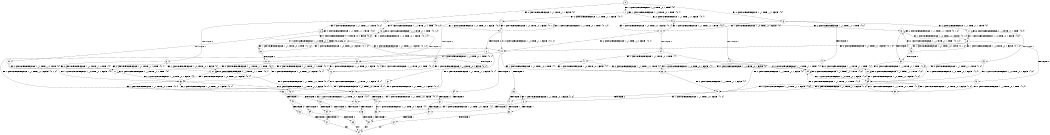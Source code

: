 digraph BCG {
size = "7, 10.5";
center = TRUE;
node [shape = circle];
0 [peripheries = 2];
0 -> 1 [label = "EX !1 !ATOMIC_EXCH_BRANCH (1, +0, TRUE, +0, 1, TRUE) !{0}"];
0 -> 2 [label = "EX !2 !ATOMIC_EXCH_BRANCH (1, +1, TRUE, +1, 1, FALSE) !{0}"];
0 -> 3 [label = "EX !0 !ATOMIC_EXCH_BRANCH (1, +1, TRUE, +1, 1, FALSE) !{0}"];
1 -> 4 [label = "EX !2 !ATOMIC_EXCH_BRANCH (1, +1, TRUE, +1, 1, FALSE) !{0, 1}"];
1 -> 5 [label = "EX !0 !ATOMIC_EXCH_BRANCH (1, +1, TRUE, +1, 1, FALSE) !{0, 1}"];
1 -> 1 [label = "EX !1 !ATOMIC_EXCH_BRANCH (1, +0, TRUE, +0, 1, TRUE) !{0, 1}"];
2 -> 6 [label = "TERMINATE !2"];
2 -> 7 [label = "EX !1 !ATOMIC_EXCH_BRANCH (1, +0, TRUE, +0, 1, FALSE) !{0, 2}"];
2 -> 8 [label = "EX !0 !ATOMIC_EXCH_BRANCH (1, +1, TRUE, +1, 1, TRUE) !{0, 2}"];
3 -> 9 [label = "TERMINATE !0"];
3 -> 10 [label = "EX !1 !ATOMIC_EXCH_BRANCH (1, +0, TRUE, +0, 1, FALSE) !{0}"];
3 -> 11 [label = "EX !2 !ATOMIC_EXCH_BRANCH (1, +1, TRUE, +1, 1, TRUE) !{0}"];
4 -> 12 [label = "TERMINATE !2"];
4 -> 13 [label = "EX !0 !ATOMIC_EXCH_BRANCH (1, +1, TRUE, +1, 1, TRUE) !{0, 1, 2}"];
4 -> 7 [label = "EX !1 !ATOMIC_EXCH_BRANCH (1, +0, TRUE, +0, 1, FALSE) !{0, 1, 2}"];
5 -> 14 [label = "TERMINATE !0"];
5 -> 15 [label = "EX !2 !ATOMIC_EXCH_BRANCH (1, +1, TRUE, +1, 1, TRUE) !{0, 1}"];
5 -> 10 [label = "EX !1 !ATOMIC_EXCH_BRANCH (1, +0, TRUE, +0, 1, FALSE) !{0, 1}"];
6 -> 16 [label = "EX !1 !ATOMIC_EXCH_BRANCH (1, +0, TRUE, +0, 1, FALSE) !{0}"];
6 -> 17 [label = "EX !0 !ATOMIC_EXCH_BRANCH (1, +1, TRUE, +1, 1, TRUE) !{0}"];
7 -> 18 [label = "TERMINATE !2"];
7 -> 19 [label = "EX !0 !ATOMIC_EXCH_BRANCH (1, +1, TRUE, +1, 1, FALSE) !{0, 1, 2}"];
7 -> 4 [label = "EX !1 !ATOMIC_EXCH_BRANCH (1, +1, TRUE, +0, 1, TRUE) !{0, 1, 2}"];
8 -> 20 [label = "TERMINATE !2"];
8 -> 21 [label = "EX !1 !ATOMIC_EXCH_BRANCH (1, +0, TRUE, +0, 1, FALSE) !{0, 2}"];
8 -> 8 [label = "EX !0 !ATOMIC_EXCH_BRANCH (1, +1, TRUE, +1, 1, TRUE) !{0, 2}"];
9 -> 22 [label = "EX !2 !ATOMIC_EXCH_BRANCH (1, +1, TRUE, +1, 1, TRUE) !{1}"];
9 -> 23 [label = "EX !1 !ATOMIC_EXCH_BRANCH (1, +0, TRUE, +0, 1, FALSE) !{1}"];
10 -> 24 [label = "TERMINATE !0"];
10 -> 19 [label = "EX !2 !ATOMIC_EXCH_BRANCH (1, +1, TRUE, +1, 1, FALSE) !{0, 1}"];
10 -> 5 [label = "EX !1 !ATOMIC_EXCH_BRANCH (1, +1, TRUE, +0, 1, TRUE) !{0, 1}"];
11 -> 25 [label = "TERMINATE !0"];
11 -> 26 [label = "EX !1 !ATOMIC_EXCH_BRANCH (1, +0, TRUE, +0, 1, FALSE) !{0, 2}"];
11 -> 11 [label = "EX !2 !ATOMIC_EXCH_BRANCH (1, +1, TRUE, +1, 1, TRUE) !{0, 2}"];
12 -> 27 [label = "EX !0 !ATOMIC_EXCH_BRANCH (1, +1, TRUE, +1, 1, TRUE) !{0, 1}"];
12 -> 16 [label = "EX !1 !ATOMIC_EXCH_BRANCH (1, +0, TRUE, +0, 1, FALSE) !{0, 1}"];
13 -> 28 [label = "TERMINATE !2"];
13 -> 21 [label = "EX !1 !ATOMIC_EXCH_BRANCH (1, +0, TRUE, +0, 1, FALSE) !{0, 1, 2}"];
13 -> 13 [label = "EX !0 !ATOMIC_EXCH_BRANCH (1, +1, TRUE, +1, 1, TRUE) !{0, 1, 2}"];
14 -> 29 [label = "EX !2 !ATOMIC_EXCH_BRANCH (1, +1, TRUE, +1, 1, TRUE) !{1}"];
14 -> 23 [label = "EX !1 !ATOMIC_EXCH_BRANCH (1, +0, TRUE, +0, 1, FALSE) !{1}"];
15 -> 30 [label = "TERMINATE !0"];
15 -> 15 [label = "EX !2 !ATOMIC_EXCH_BRANCH (1, +1, TRUE, +1, 1, TRUE) !{0, 1, 2}"];
15 -> 26 [label = "EX !1 !ATOMIC_EXCH_BRANCH (1, +0, TRUE, +0, 1, FALSE) !{0, 1, 2}"];
16 -> 31 [label = "EX !0 !ATOMIC_EXCH_BRANCH (1, +1, TRUE, +1, 1, FALSE) !{0, 1}"];
16 -> 32 [label = "EX !1 !ATOMIC_EXCH_BRANCH (1, +1, TRUE, +0, 1, TRUE) !{0, 1}"];
17 -> 33 [label = "EX !1 !ATOMIC_EXCH_BRANCH (1, +0, TRUE, +0, 1, FALSE) !{0}"];
17 -> 17 [label = "EX !0 !ATOMIC_EXCH_BRANCH (1, +1, TRUE, +1, 1, TRUE) !{0}"];
18 -> 31 [label = "EX !0 !ATOMIC_EXCH_BRANCH (1, +1, TRUE, +1, 1, FALSE) !{0, 1}"];
18 -> 32 [label = "EX !1 !ATOMIC_EXCH_BRANCH (1, +1, TRUE, +0, 1, TRUE) !{0, 1}"];
19 -> 34 [label = "TERMINATE !2"];
19 -> 35 [label = "TERMINATE !0"];
19 -> 36 [label = "EX !1 !ATOMIC_EXCH_BRANCH (1, +1, TRUE, +0, 1, FALSE) !{0, 1, 2}"];
20 -> 33 [label = "EX !1 !ATOMIC_EXCH_BRANCH (1, +0, TRUE, +0, 1, FALSE) !{0}"];
20 -> 17 [label = "EX !0 !ATOMIC_EXCH_BRANCH (1, +1, TRUE, +1, 1, TRUE) !{0}"];
21 -> 37 [label = "TERMINATE !2"];
21 -> 38 [label = "EX !1 !ATOMIC_EXCH_BRANCH (1, +1, TRUE, +0, 1, TRUE) !{0, 1, 2}"];
21 -> 19 [label = "EX !0 !ATOMIC_EXCH_BRANCH (1, +1, TRUE, +1, 1, FALSE) !{0, 1, 2}"];
22 -> 39 [label = "EX !1 !ATOMIC_EXCH_BRANCH (1, +0, TRUE, +0, 1, FALSE) !{1, 2}"];
22 -> 22 [label = "EX !2 !ATOMIC_EXCH_BRANCH (1, +1, TRUE, +1, 1, TRUE) !{1, 2}"];
23 -> 40 [label = "EX !2 !ATOMIC_EXCH_BRANCH (1, +1, TRUE, +1, 1, FALSE) !{1}"];
23 -> 41 [label = "EX !1 !ATOMIC_EXCH_BRANCH (1, +1, TRUE, +0, 1, TRUE) !{1}"];
24 -> 40 [label = "EX !2 !ATOMIC_EXCH_BRANCH (1, +1, TRUE, +1, 1, FALSE) !{1}"];
24 -> 41 [label = "EX !1 !ATOMIC_EXCH_BRANCH (1, +1, TRUE, +0, 1, TRUE) !{1}"];
25 -> 39 [label = "EX !1 !ATOMIC_EXCH_BRANCH (1, +0, TRUE, +0, 1, FALSE) !{1, 2}"];
25 -> 22 [label = "EX !2 !ATOMIC_EXCH_BRANCH (1, +1, TRUE, +1, 1, TRUE) !{1, 2}"];
26 -> 42 [label = "TERMINATE !0"];
26 -> 19 [label = "EX !2 !ATOMIC_EXCH_BRANCH (1, +1, TRUE, +1, 1, FALSE) !{0, 1, 2}"];
26 -> 43 [label = "EX !1 !ATOMIC_EXCH_BRANCH (1, +1, TRUE, +0, 1, TRUE) !{0, 1, 2}"];
27 -> 33 [label = "EX !1 !ATOMIC_EXCH_BRANCH (1, +0, TRUE, +0, 1, FALSE) !{0, 1}"];
27 -> 27 [label = "EX !0 !ATOMIC_EXCH_BRANCH (1, +1, TRUE, +1, 1, TRUE) !{0, 1}"];
28 -> 33 [label = "EX !1 !ATOMIC_EXCH_BRANCH (1, +0, TRUE, +0, 1, FALSE) !{0, 1}"];
28 -> 27 [label = "EX !0 !ATOMIC_EXCH_BRANCH (1, +1, TRUE, +1, 1, TRUE) !{0, 1}"];
29 -> 29 [label = "EX !2 !ATOMIC_EXCH_BRANCH (1, +1, TRUE, +1, 1, TRUE) !{1, 2}"];
29 -> 39 [label = "EX !1 !ATOMIC_EXCH_BRANCH (1, +0, TRUE, +0, 1, FALSE) !{1, 2}"];
30 -> 29 [label = "EX !2 !ATOMIC_EXCH_BRANCH (1, +1, TRUE, +1, 1, TRUE) !{1, 2}"];
30 -> 39 [label = "EX !1 !ATOMIC_EXCH_BRANCH (1, +0, TRUE, +0, 1, FALSE) !{1, 2}"];
31 -> 44 [label = "TERMINATE !0"];
31 -> 45 [label = "EX !1 !ATOMIC_EXCH_BRANCH (1, +1, TRUE, +0, 1, FALSE) !{0, 1}"];
32 -> 27 [label = "EX !0 !ATOMIC_EXCH_BRANCH (1, +1, TRUE, +1, 1, TRUE) !{0, 1}"];
32 -> 16 [label = "EX !1 !ATOMIC_EXCH_BRANCH (1, +0, TRUE, +0, 1, FALSE) !{0, 1}"];
33 -> 46 [label = "EX !1 !ATOMIC_EXCH_BRANCH (1, +1, TRUE, +0, 1, TRUE) !{0, 1}"];
33 -> 31 [label = "EX !0 !ATOMIC_EXCH_BRANCH (1, +1, TRUE, +1, 1, FALSE) !{0, 1}"];
34 -> 44 [label = "TERMINATE !0"];
34 -> 45 [label = "EX !1 !ATOMIC_EXCH_BRANCH (1, +1, TRUE, +0, 1, FALSE) !{0, 1}"];
35 -> 47 [label = "TERMINATE !2"];
35 -> 48 [label = "EX !1 !ATOMIC_EXCH_BRANCH (1, +1, TRUE, +0, 1, FALSE) !{1, 2}"];
36 -> 49 [label = "TERMINATE !1"];
36 -> 50 [label = "TERMINATE !2"];
36 -> 51 [label = "TERMINATE !0"];
37 -> 46 [label = "EX !1 !ATOMIC_EXCH_BRANCH (1, +1, TRUE, +0, 1, TRUE) !{0, 1}"];
37 -> 31 [label = "EX !0 !ATOMIC_EXCH_BRANCH (1, +1, TRUE, +1, 1, FALSE) !{0, 1}"];
38 -> 28 [label = "TERMINATE !2"];
38 -> 21 [label = "EX !1 !ATOMIC_EXCH_BRANCH (1, +0, TRUE, +0, 1, FALSE) !{0, 1, 2}"];
38 -> 13 [label = "EX !0 !ATOMIC_EXCH_BRANCH (1, +1, TRUE, +1, 1, TRUE) !{0, 1, 2}"];
39 -> 40 [label = "EX !2 !ATOMIC_EXCH_BRANCH (1, +1, TRUE, +1, 1, FALSE) !{1, 2}"];
39 -> 52 [label = "EX !1 !ATOMIC_EXCH_BRANCH (1, +1, TRUE, +0, 1, TRUE) !{1, 2}"];
40 -> 47 [label = "TERMINATE !2"];
40 -> 48 [label = "EX !1 !ATOMIC_EXCH_BRANCH (1, +1, TRUE, +0, 1, FALSE) !{1, 2}"];
41 -> 29 [label = "EX !2 !ATOMIC_EXCH_BRANCH (1, +1, TRUE, +1, 1, TRUE) !{1}"];
41 -> 23 [label = "EX !1 !ATOMIC_EXCH_BRANCH (1, +0, TRUE, +0, 1, FALSE) !{1}"];
42 -> 40 [label = "EX !2 !ATOMIC_EXCH_BRANCH (1, +1, TRUE, +1, 1, FALSE) !{1, 2}"];
42 -> 52 [label = "EX !1 !ATOMIC_EXCH_BRANCH (1, +1, TRUE, +0, 1, TRUE) !{1, 2}"];
43 -> 30 [label = "TERMINATE !0"];
43 -> 15 [label = "EX !2 !ATOMIC_EXCH_BRANCH (1, +1, TRUE, +1, 1, TRUE) !{0, 1, 2}"];
43 -> 26 [label = "EX !1 !ATOMIC_EXCH_BRANCH (1, +0, TRUE, +0, 1, FALSE) !{0, 1, 2}"];
44 -> 53 [label = "EX !1 !ATOMIC_EXCH_BRANCH (1, +1, TRUE, +0, 1, FALSE) !{1}"];
45 -> 54 [label = "TERMINATE !1"];
45 -> 55 [label = "TERMINATE !0"];
46 -> 33 [label = "EX !1 !ATOMIC_EXCH_BRANCH (1, +0, TRUE, +0, 1, FALSE) !{0, 1}"];
46 -> 27 [label = "EX !0 !ATOMIC_EXCH_BRANCH (1, +1, TRUE, +1, 1, TRUE) !{0, 1}"];
47 -> 53 [label = "EX !1 !ATOMIC_EXCH_BRANCH (1, +1, TRUE, +0, 1, FALSE) !{1}"];
48 -> 56 [label = "TERMINATE !1"];
48 -> 57 [label = "TERMINATE !2"];
49 -> 58 [label = "TERMINATE !2"];
49 -> 59 [label = "TERMINATE !0"];
50 -> 54 [label = "TERMINATE !1"];
50 -> 55 [label = "TERMINATE !0"];
51 -> 56 [label = "TERMINATE !1"];
51 -> 57 [label = "TERMINATE !2"];
52 -> 29 [label = "EX !2 !ATOMIC_EXCH_BRANCH (1, +1, TRUE, +1, 1, TRUE) !{1, 2}"];
52 -> 39 [label = "EX !1 !ATOMIC_EXCH_BRANCH (1, +0, TRUE, +0, 1, FALSE) !{1, 2}"];
53 -> 60 [label = "TERMINATE !1"];
54 -> 61 [label = "TERMINATE !0"];
55 -> 60 [label = "TERMINATE !1"];
56 -> 62 [label = "TERMINATE !2"];
57 -> 60 [label = "TERMINATE !1"];
58 -> 61 [label = "TERMINATE !0"];
59 -> 63 [label = "TERMINATE !2"];
60 -> 64 [label = "exit"];
61 -> 64 [label = "exit"];
62 -> 64 [label = "exit"];
63 -> 64 [label = "exit"];
}
